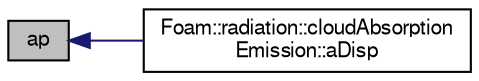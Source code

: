 digraph "ap"
{
  bgcolor="transparent";
  edge [fontname="FreeSans",fontsize="10",labelfontname="FreeSans",labelfontsize="10"];
  node [fontname="FreeSans",fontsize="10",shape=record];
  rankdir="LR";
  Node10 [label="ap",height=0.2,width=0.4,color="black", fillcolor="grey75", style="filled", fontcolor="black"];
  Node10 -> Node11 [dir="back",color="midnightblue",fontsize="10",style="solid",fontname="FreeSans"];
  Node11 [label="Foam::radiation::cloudAbsorption\lEmission::aDisp",height=0.2,width=0.4,color="black",URL="$a23962.html#a283b8a5b1acbb2990ba2ac67f8291f43",tooltip="Absorption coefficient for dispersed phase. "];
}
